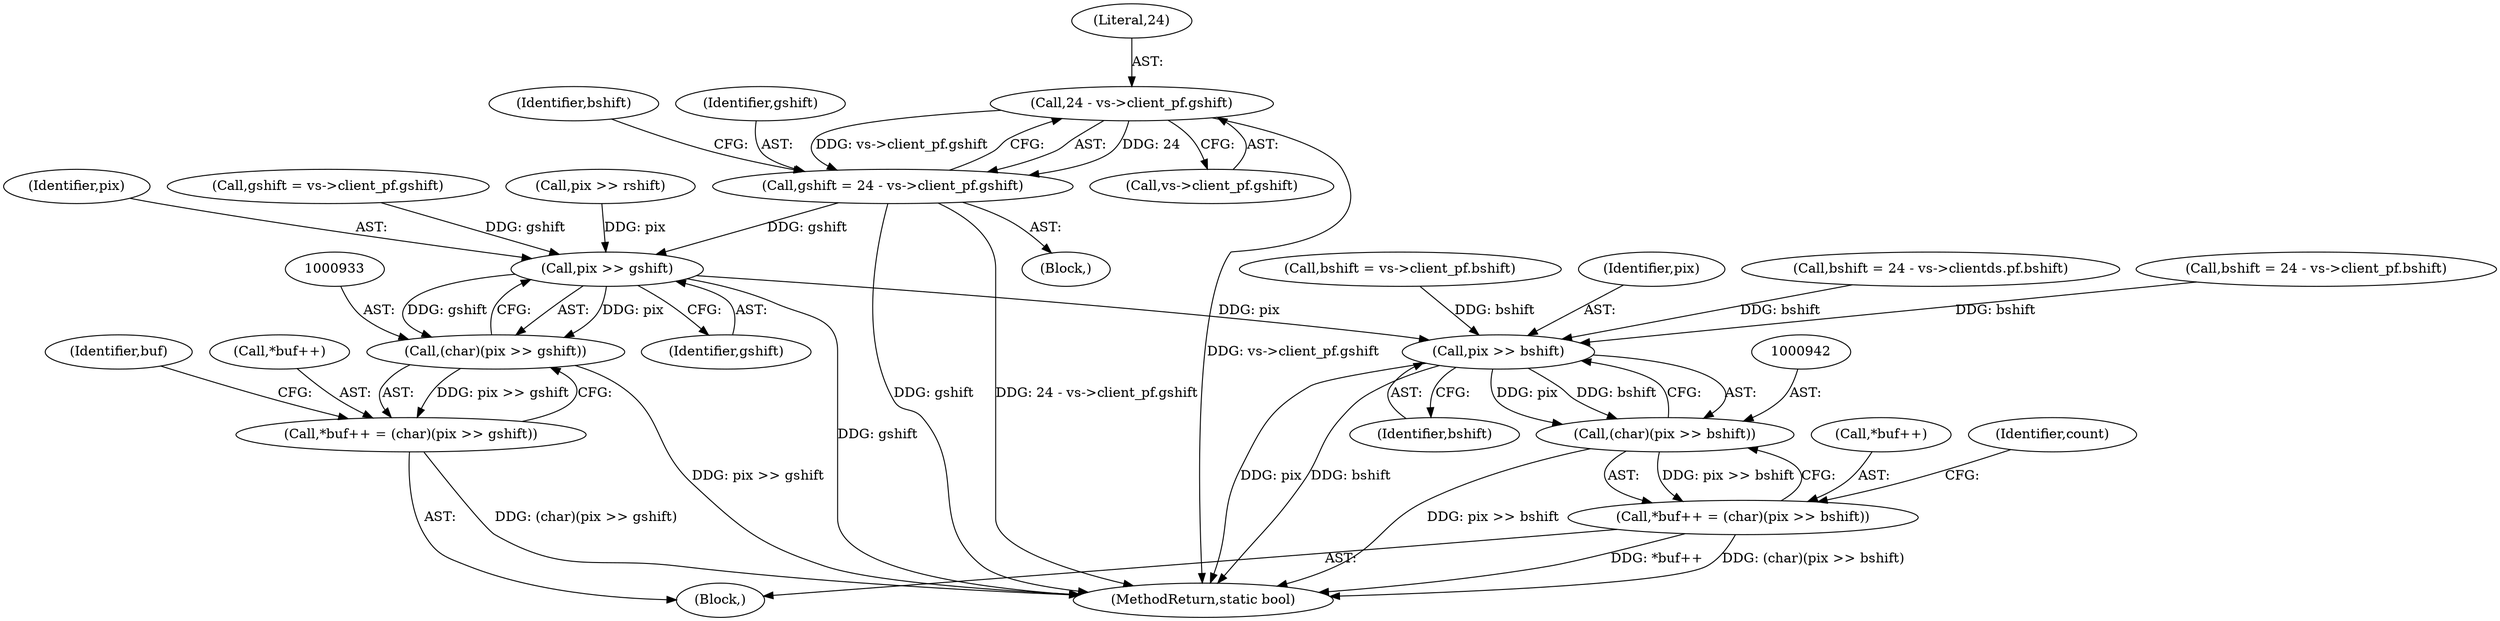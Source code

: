 digraph "0_qemu_9f64916da20eea67121d544698676295bbb105a7_0@pointer" {
"1000871" [label="(Call,24 - vs->client_pf.gshift)"];
"1000869" [label="(Call,gshift = 24 - vs->client_pf.gshift)"];
"1000934" [label="(Call,pix >> gshift)"];
"1000932" [label="(Call,(char)(pix >> gshift))"];
"1000928" [label="(Call,*buf++ = (char)(pix >> gshift))"];
"1000943" [label="(Call,pix >> bshift)"];
"1000941" [label="(Call,(char)(pix >> bshift))"];
"1000937" [label="(Call,*buf++ = (char)(pix >> bshift))"];
"1000879" [label="(Identifier,bshift)"];
"1000890" [label="(Call,bshift = 24 - vs->clientds.pf.bshift)"];
"1000945" [label="(Identifier,bshift)"];
"1000935" [label="(Identifier,pix)"];
"1000878" [label="(Call,bshift = 24 - vs->client_pf.bshift)"];
"1000938" [label="(Call,*buf++)"];
"1000870" [label="(Identifier,gshift)"];
"1000932" [label="(Call,(char)(pix >> gshift))"];
"1000873" [label="(Call,vs->client_pf.gshift)"];
"1000937" [label="(Call,*buf++ = (char)(pix >> bshift))"];
"1000913" [label="(Block,)"];
"1000928" [label="(Call,*buf++ = (char)(pix >> gshift))"];
"1000871" [label="(Call,24 - vs->client_pf.gshift)"];
"1000912" [label="(Identifier,count)"];
"1000851" [label="(Call,bshift = vs->client_pf.bshift)"];
"1000943" [label="(Call,pix >> bshift)"];
"1000844" [label="(Call,gshift = vs->client_pf.gshift)"];
"1000940" [label="(Identifier,buf)"];
"1000859" [label="(Block,)"];
"1000946" [label="(MethodReturn,static bool)"];
"1000925" [label="(Call,pix >> rshift)"];
"1000934" [label="(Call,pix >> gshift)"];
"1000941" [label="(Call,(char)(pix >> bshift))"];
"1000929" [label="(Call,*buf++)"];
"1000872" [label="(Literal,24)"];
"1000869" [label="(Call,gshift = 24 - vs->client_pf.gshift)"];
"1000944" [label="(Identifier,pix)"];
"1000936" [label="(Identifier,gshift)"];
"1000871" -> "1000869"  [label="AST: "];
"1000871" -> "1000873"  [label="CFG: "];
"1000872" -> "1000871"  [label="AST: "];
"1000873" -> "1000871"  [label="AST: "];
"1000869" -> "1000871"  [label="CFG: "];
"1000871" -> "1000946"  [label="DDG: vs->client_pf.gshift"];
"1000871" -> "1000869"  [label="DDG: 24"];
"1000871" -> "1000869"  [label="DDG: vs->client_pf.gshift"];
"1000869" -> "1000859"  [label="AST: "];
"1000870" -> "1000869"  [label="AST: "];
"1000879" -> "1000869"  [label="CFG: "];
"1000869" -> "1000946"  [label="DDG: gshift"];
"1000869" -> "1000946"  [label="DDG: 24 - vs->client_pf.gshift"];
"1000869" -> "1000934"  [label="DDG: gshift"];
"1000934" -> "1000932"  [label="AST: "];
"1000934" -> "1000936"  [label="CFG: "];
"1000935" -> "1000934"  [label="AST: "];
"1000936" -> "1000934"  [label="AST: "];
"1000932" -> "1000934"  [label="CFG: "];
"1000934" -> "1000946"  [label="DDG: gshift"];
"1000934" -> "1000932"  [label="DDG: pix"];
"1000934" -> "1000932"  [label="DDG: gshift"];
"1000925" -> "1000934"  [label="DDG: pix"];
"1000844" -> "1000934"  [label="DDG: gshift"];
"1000934" -> "1000943"  [label="DDG: pix"];
"1000932" -> "1000928"  [label="AST: "];
"1000933" -> "1000932"  [label="AST: "];
"1000928" -> "1000932"  [label="CFG: "];
"1000932" -> "1000946"  [label="DDG: pix >> gshift"];
"1000932" -> "1000928"  [label="DDG: pix >> gshift"];
"1000928" -> "1000913"  [label="AST: "];
"1000929" -> "1000928"  [label="AST: "];
"1000940" -> "1000928"  [label="CFG: "];
"1000928" -> "1000946"  [label="DDG: (char)(pix >> gshift)"];
"1000943" -> "1000941"  [label="AST: "];
"1000943" -> "1000945"  [label="CFG: "];
"1000944" -> "1000943"  [label="AST: "];
"1000945" -> "1000943"  [label="AST: "];
"1000941" -> "1000943"  [label="CFG: "];
"1000943" -> "1000946"  [label="DDG: pix"];
"1000943" -> "1000946"  [label="DDG: bshift"];
"1000943" -> "1000941"  [label="DDG: pix"];
"1000943" -> "1000941"  [label="DDG: bshift"];
"1000890" -> "1000943"  [label="DDG: bshift"];
"1000851" -> "1000943"  [label="DDG: bshift"];
"1000878" -> "1000943"  [label="DDG: bshift"];
"1000941" -> "1000937"  [label="AST: "];
"1000942" -> "1000941"  [label="AST: "];
"1000937" -> "1000941"  [label="CFG: "];
"1000941" -> "1000946"  [label="DDG: pix >> bshift"];
"1000941" -> "1000937"  [label="DDG: pix >> bshift"];
"1000937" -> "1000913"  [label="AST: "];
"1000938" -> "1000937"  [label="AST: "];
"1000912" -> "1000937"  [label="CFG: "];
"1000937" -> "1000946"  [label="DDG: *buf++"];
"1000937" -> "1000946"  [label="DDG: (char)(pix >> bshift)"];
}
